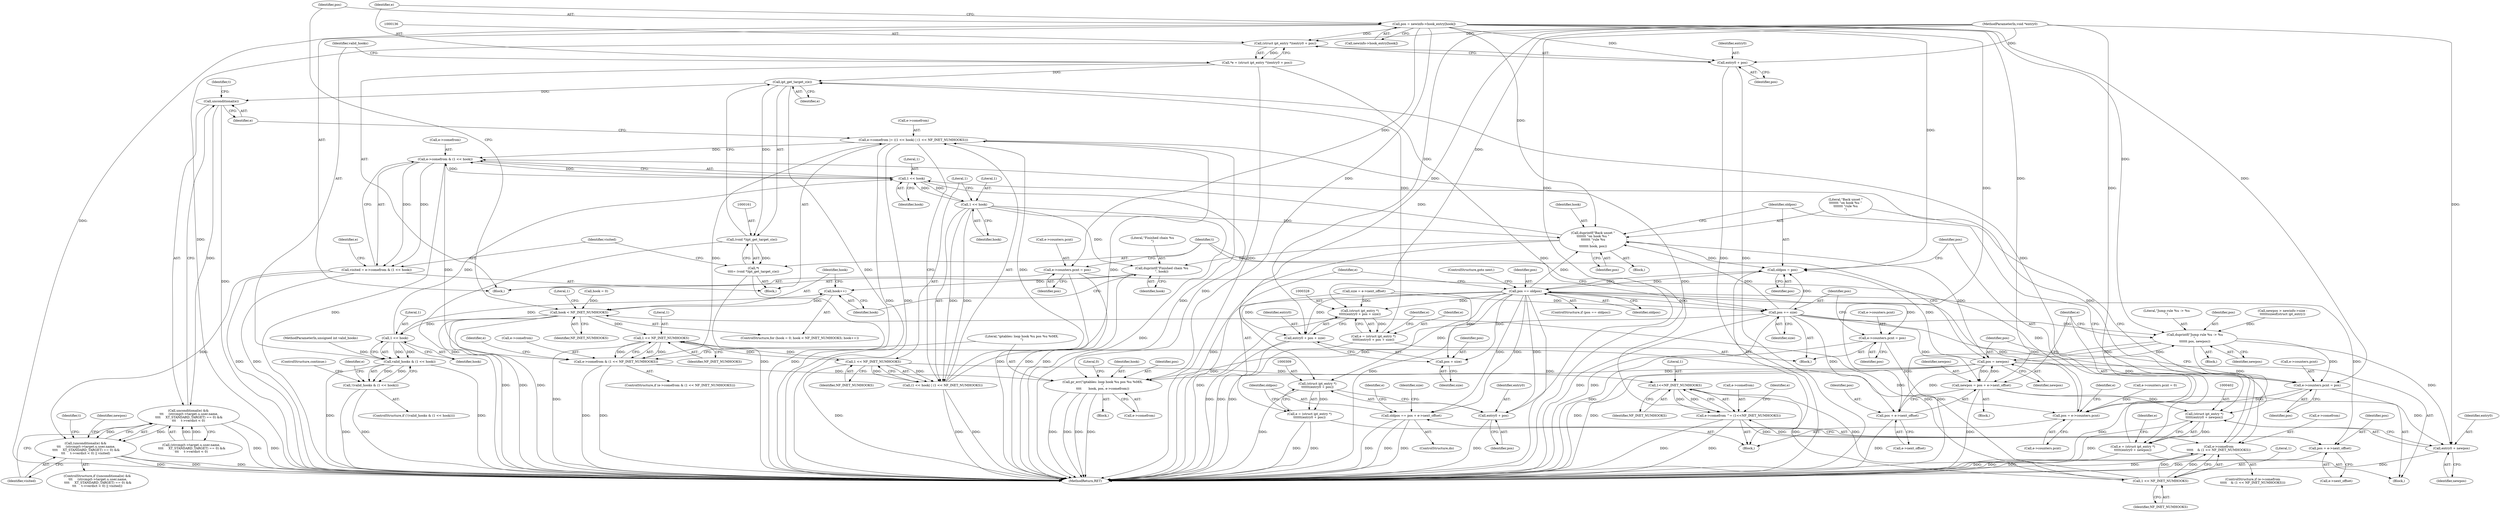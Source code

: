 digraph "0_linux_54d83fc74aa9ec72794373cb47432c5f7fb1a309_6@array" {
"1000125" [label="(Call,pos = newinfo->hook_entry[hook])"];
"1000135" [label="(Call,(struct ipt_entry *)(entry0 + pos))"];
"1000133" [label="(Call,*e = (struct ipt_entry *)(entry0 + pos))"];
"1000162" [label="(Call,ipt_get_target_c(e))"];
"1000160" [label="(Call,(void *)ipt_get_target_c(e))"];
"1000158" [label="(Call,*t\n\t\t\t\t= (void *)ipt_get_target_c(e))"];
"1000206" [label="(Call,unconditional(e))"];
"1000205" [label="(Call,unconditional(e) &&\n \t\t\t     (strcmp(t->target.u.user.name,\n \t\t\t\t     XT_STANDARD_TARGET) == 0) &&\n\t\t\t     t->verdict < 0)"];
"1000204" [label="(Call,(unconditional(e) &&\n \t\t\t     (strcmp(t->target.u.user.name,\n \t\t\t\t     XT_STANDARD_TARGET) == 0) &&\n\t\t\t     t->verdict < 0) || visited)"];
"1000137" [label="(Call,entry0 + pos)"];
"1000148" [label="(Call,e->counters.pcnt = pos)"];
"1000287" [label="(Call,pos = e->counters.pcnt)"];
"1000302" [label="(Call,pos == oldpos)"];
"1000280" [label="(Call,duprintf(\"Back unset \"\n\t\t\t\t\t\t\t \"on hook %u \"\n\t\t\t\t\t\t\t \"rule %u\n\",\n\t\t\t\t\t\t\t hook, pos))"];
"1000171" [label="(Call,1 << hook)"];
"1000167" [label="(Call,e->comefrom & (1 << hook))"];
"1000165" [label="(Call,visited = e->comefrom & (1 << hook))"];
"1000175" [label="(Call,e->comefrom & (1 << NF_INET_NUMHOOKS))"];
"1000183" [label="(Call,pr_err(\"iptables: loop hook %u pos %u %08X.\n\",\n\t\t\t\t       hook, pos, e->comefrom))"];
"1000192" [label="(Call,e->comefrom |= ((1 << hook) | (1 << NF_INET_NUMHOOKS)))"];
"1000264" [label="(Call,e->comefrom ^= (1<<NF_INET_NUMHOOKS))"];
"1000272" [label="(Call,e->comefrom\n\t\t\t\t\t    & (1 << NF_INET_NUMHOOKS))"];
"1000197" [label="(Call,1 << hook)"];
"1000196" [label="(Call,(1 << hook) | (1 << NF_INET_NUMHOOKS))"];
"1000417" [label="(Call,duprintf(\"Finished chain %u\n\", hook))"];
"1000121" [label="(Call,hook++)"];
"1000118" [label="(Call,hook < NF_INET_NUMHOOKS)"];
"1000144" [label="(Call,1 << hook)"];
"1000142" [label="(Call,valid_hooks & (1 << hook))"];
"1000141" [label="(Call,!(valid_hooks & (1 << hook)))"];
"1000179" [label="(Call,1 << NF_INET_NUMHOOKS)"];
"1000200" [label="(Call,1 << NF_INET_NUMHOOKS)"];
"1000268" [label="(Call,1<<NF_INET_NUMHOOKS)"];
"1000276" [label="(Call,1 << NF_INET_NUMHOOKS)"];
"1000284" [label="(Call,oldpos = pos)"];
"1000308" [label="(Call,(struct ipt_entry *)\n\t\t\t\t\t\t(entry0 + pos))"];
"1000306" [label="(Call,e = (struct ipt_entry *)\n\t\t\t\t\t\t(entry0 + pos))"];
"1000310" [label="(Call,entry0 + pos)"];
"1000313" [label="(Call,oldpos == pos + e->next_offset)"];
"1000315" [label="(Call,pos + e->next_offset)"];
"1000327" [label="(Call,(struct ipt_entry *)\n\t\t\t\t\t(entry0 + pos + size))"];
"1000325" [label="(Call,e = (struct ipt_entry *)\n\t\t\t\t\t(entry0 + pos + size))"];
"1000329" [label="(Call,entry0 + pos + size)"];
"1000331" [label="(Call,pos + size)"];
"1000334" [label="(Call,e->counters.pcnt = pos)"];
"1000341" [label="(Call,pos += size)"];
"1000386" [label="(Call,duprintf(\"Jump rule %u -> %u\n\",\n\t\t\t\t\t\t pos, newpos))"];
"1000401" [label="(Call,(struct ipt_entry *)\n\t\t\t\t\t(entry0 + newpos))"];
"1000399" [label="(Call,e = (struct ipt_entry *)\n\t\t\t\t\t(entry0 + newpos))"];
"1000403" [label="(Call,entry0 + newpos)"];
"1000406" [label="(Call,e->counters.pcnt = pos)"];
"1000413" [label="(Call,pos = newpos)"];
"1000392" [label="(Call,newpos = pos + e->next_offset)"];
"1000394" [label="(Call,pos + e->next_offset)"];
"1000204" [label="(Call,(unconditional(e) &&\n \t\t\t     (strcmp(t->target.u.user.name,\n \t\t\t\t     XT_STANDARD_TARGET) == 0) &&\n\t\t\t     t->verdict < 0) || visited)"];
"1000335" [label="(Call,e->counters.pcnt)"];
"1000393" [label="(Identifier,newpos)"];
"1000191" [label="(Literal,0)"];
"1000284" [label="(Call,oldpos = pos)"];
"1000149" [label="(Call,e->counters.pcnt)"];
"1000343" [label="(Identifier,size)"];
"1000180" [label="(Literal,1)"];
"1000297" [label="(Identifier,e)"];
"1000194" [label="(Identifier,e)"];
"1000409" [label="(Identifier,e)"];
"1000198" [label="(Literal,1)"];
"1000176" [label="(Call,e->comefrom)"];
"1000316" [label="(Identifier,pos)"];
"1000146" [label="(Identifier,hook)"];
"1000337" [label="(Identifier,e)"];
"1000304" [label="(Identifier,oldpos)"];
"1000144" [label="(Call,1 << hook)"];
"1000228" [label="(Block,)"];
"1000419" [label="(Identifier,hook)"];
"1000145" [label="(Literal,1)"];
"1000265" [label="(Call,e->comefrom)"];
"1000154" [label="(Identifier,pos)"];
"1000181" [label="(Identifier,NF_INET_NUMHOOKS)"];
"1000387" [label="(Literal,\"Jump rule %u -> %u\n\")"];
"1000151" [label="(Identifier,e)"];
"1000126" [label="(Identifier,pos)"];
"1000119" [label="(Identifier,hook)"];
"1000340" [label="(Identifier,pos)"];
"1000263" [label="(Block,)"];
"1000147" [label="(ControlStructure,continue;)"];
"1000278" [label="(Identifier,NF_INET_NUMHOOKS)"];
"1000206" [label="(Call,unconditional(e))"];
"1000121" [label="(Call,hook++)"];
"1000266" [label="(Identifier,e)"];
"1000313" [label="(Call,oldpos == pos + e->next_offset)"];
"1000285" [label="(Identifier,oldpos)"];
"1000133" [label="(Call,*e = (struct ipt_entry *)(entry0 + pos))"];
"1000139" [label="(Identifier,pos)"];
"1000406" [label="(Call,e->counters.pcnt = pos)"];
"1000137" [label="(Call,entry0 + pos)"];
"1000227" [label="(Identifier,visited)"];
"1000388" [label="(Identifier,pos)"];
"1000311" [label="(Identifier,entry0)"];
"1000165" [label="(Call,visited = e->comefrom & (1 << hook))"];
"1000159" [label="(Identifier,t)"];
"1000239" [label="(Identifier,t)"];
"1000183" [label="(Call,pr_err(\"iptables: loop hook %u pos %u %08X.\n\",\n\t\t\t\t       hook, pos, e->comefrom))"];
"1000417" [label="(Call,duprintf(\"Finished chain %u\n\", hook))"];
"1000141" [label="(Call,!(valid_hooks & (1 << hook)))"];
"1000270" [label="(Identifier,NF_INET_NUMHOOKS)"];
"1000202" [label="(Identifier,NF_INET_NUMHOOKS)"];
"1000400" [label="(Identifier,e)"];
"1000315" [label="(Call,pos + e->next_offset)"];
"1000193" [label="(Call,e->comefrom)"];
"1000414" [label="(Identifier,pos)"];
"1000289" [label="(Call,e->counters.pcnt)"];
"1000156" [label="(Block,)"];
"1000177" [label="(Identifier,e)"];
"1000314" [label="(Identifier,oldpos)"];
"1000306" [label="(Call,e = (struct ipt_entry *)\n\t\t\t\t\t\t(entry0 + pos))"];
"1000127" [label="(Call,newinfo->hook_entry[hook])"];
"1000334" [label="(Call,e->counters.pcnt = pos)"];
"1000404" [label="(Identifier,entry0)"];
"1000422" [label="(MethodReturn,RET)"];
"1000407" [label="(Call,e->counters.pcnt)"];
"1000207" [label="(Identifier,e)"];
"1000395" [label="(Identifier,pos)"];
"1000277" [label="(Literal,1)"];
"1000421" [label="(Literal,1)"];
"1000167" [label="(Call,e->comefrom & (1 << hook))"];
"1000345" [label="(Block,)"];
"1000333" [label="(Identifier,size)"];
"1000415" [label="(Identifier,newpos)"];
"1000199" [label="(Identifier,hook)"];
"1000192" [label="(Call,e->comefrom |= ((1 << hook) | (1 << NF_INET_NUMHOOKS)))"];
"1000396" [label="(Call,e->next_offset)"];
"1000185" [label="(Identifier,hook)"];
"1000264" [label="(Call,e->comefrom ^= (1<<NF_INET_NUMHOOKS))"];
"1000325" [label="(Call,e = (struct ipt_entry *)\n\t\t\t\t\t(entry0 + pos + size))"];
"1000120" [label="(Identifier,NF_INET_NUMHOOKS)"];
"1000403" [label="(Call,entry0 + newpos)"];
"1000320" [label="(Call,size = e->next_offset)"];
"1000283" [label="(Identifier,pos)"];
"1000332" [label="(Identifier,pos)"];
"1000331" [label="(Call,pos + size)"];
"1000208" [label="(Call,(strcmp(t->target.u.user.name,\n \t\t\t\t     XT_STANDARD_TARGET) == 0) &&\n\t\t\t     t->verdict < 0)"];
"1000329" [label="(Call,entry0 + pos + size)"];
"1000171" [label="(Call,1 << hook)"];
"1000215" [label="(Identifier,t)"];
"1000305" [label="(ControlStructure,goto next;)"];
"1000392" [label="(Call,newpos = pos + e->next_offset)"];
"1000327" [label="(Call,(struct ipt_entry *)\n\t\t\t\t\t(entry0 + pos + size))"];
"1000175" [label="(Call,e->comefrom & (1 << NF_INET_NUMHOOKS))"];
"1000166" [label="(Identifier,visited)"];
"1000174" [label="(ControlStructure,if (e->comefrom & (1 << NF_INET_NUMHOOKS)))"];
"1000196" [label="(Call,(1 << hook) | (1 << NF_INET_NUMHOOKS))"];
"1000125" [label="(Call,pos = newinfo->hook_entry[hook])"];
"1000160" [label="(Call,(void *)ipt_get_target_c(e))"];
"1000302" [label="(Call,pos == oldpos)"];
"1000342" [label="(Identifier,pos)"];
"1000182" [label="(Block,)"];
"1000412" [label="(Identifier,pos)"];
"1000303" [label="(Identifier,pos)"];
"1000122" [label="(Identifier,hook)"];
"1000279" [label="(Block,)"];
"1000179" [label="(Call,1 << NF_INET_NUMHOOKS)"];
"1000310" [label="(Call,entry0 + pos)"];
"1000280" [label="(Call,duprintf(\"Back unset \"\n\t\t\t\t\t\t\t \"on hook %u \"\n\t\t\t\t\t\t\t \"rule %u\n\",\n\t\t\t\t\t\t\t hook, pos))"];
"1000399" [label="(Call,e = (struct ipt_entry *)\n\t\t\t\t\t(entry0 + newpos))"];
"1000312" [label="(Identifier,pos)"];
"1000205" [label="(Call,unconditional(e) &&\n \t\t\t     (strcmp(t->target.u.user.name,\n \t\t\t\t     XT_STANDARD_TARGET) == 0) &&\n\t\t\t     t->verdict < 0)"];
"1000330" [label="(Identifier,entry0)"];
"1000281" [label="(Literal,\"Back unset \"\n\t\t\t\t\t\t\t \"on hook %u \"\n\t\t\t\t\t\t\t \"rule %u\n\")"];
"1000401" [label="(Call,(struct ipt_entry *)\n\t\t\t\t\t(entry0 + newpos))"];
"1000405" [label="(Identifier,newpos)"];
"1000110" [label="(MethodParameterIn,unsigned int valid_hooks)"];
"1000187" [label="(Call,e->comefrom)"];
"1000148" [label="(Call,e->counters.pcnt = pos)"];
"1000162" [label="(Call,ipt_get_target_c(e))"];
"1000184" [label="(Literal,\"iptables: loop hook %u pos %u %08X.\n\")"];
"1000142" [label="(Call,valid_hooks & (1 << hook))"];
"1000288" [label="(Identifier,pos)"];
"1000301" [label="(ControlStructure,if (pos == oldpos))"];
"1000307" [label="(Identifier,e)"];
"1000341" [label="(Call,pos += size)"];
"1000115" [label="(Call,hook = 0)"];
"1000143" [label="(Identifier,valid_hooks)"];
"1000321" [label="(Identifier,size)"];
"1000282" [label="(Identifier,hook)"];
"1000391" [label="(Block,)"];
"1000294" [label="(Call,e->counters.pcnt = 0)"];
"1000268" [label="(Call,1<<NF_INET_NUMHOOKS)"];
"1000418" [label="(Literal,\"Finished chain %u\n\")"];
"1000186" [label="(Identifier,pos)"];
"1000274" [label="(Identifier,e)"];
"1000135" [label="(Call,(struct ipt_entry *)(entry0 + pos))"];
"1000197" [label="(Call,1 << hook)"];
"1000138" [label="(Identifier,entry0)"];
"1000348" [label="(Identifier,newpos)"];
"1000273" [label="(Call,e->comefrom)"];
"1000203" [label="(ControlStructure,if ((unconditional(e) &&\n \t\t\t     (strcmp(t->target.u.user.name,\n \t\t\t\t     XT_STANDARD_TARGET) == 0) &&\n\t\t\t     t->verdict < 0) || visited))"];
"1000286" [label="(Identifier,pos)"];
"1000413" [label="(Call,pos = newpos)"];
"1000262" [label="(ControlStructure,do)"];
"1000163" [label="(Identifier,e)"];
"1000201" [label="(Literal,1)"];
"1000394" [label="(Call,pos + e->next_offset)"];
"1000173" [label="(Identifier,hook)"];
"1000372" [label="(Call,newpos > newinfo->size -\n\t\t\t\t\t\tsizeof(struct ipt_entry))"];
"1000123" [label="(Block,)"];
"1000272" [label="(Call,e->comefrom\n\t\t\t\t\t    & (1 << NF_INET_NUMHOOKS))"];
"1000271" [label="(ControlStructure,if (e->comefrom\n\t\t\t\t\t    & (1 << NF_INET_NUMHOOKS)))"];
"1000269" [label="(Literal,1)"];
"1000114" [label="(ControlStructure,for (hook = 0; hook < NF_INET_NUMHOOKS; hook++))"];
"1000287" [label="(Call,pos = e->counters.pcnt)"];
"1000158" [label="(Call,*t\n\t\t\t\t= (void *)ipt_get_target_c(e))"];
"1000200" [label="(Call,1 << NF_INET_NUMHOOKS)"];
"1000317" [label="(Call,e->next_offset)"];
"1000370" [label="(Block,)"];
"1000389" [label="(Identifier,newpos)"];
"1000308" [label="(Call,(struct ipt_entry *)\n\t\t\t\t\t\t(entry0 + pos))"];
"1000386" [label="(Call,duprintf(\"Jump rule %u -> %u\n\",\n\t\t\t\t\t\t pos, newpos))"];
"1000140" [label="(ControlStructure,if (!(valid_hooks & (1 << hook))))"];
"1000134" [label="(Identifier,e)"];
"1000276" [label="(Call,1 << NF_INET_NUMHOOKS)"];
"1000168" [label="(Call,e->comefrom)"];
"1000111" [label="(MethodParameterIn,void *entry0)"];
"1000172" [label="(Literal,1)"];
"1000118" [label="(Call,hook < NF_INET_NUMHOOKS)"];
"1000326" [label="(Identifier,e)"];
"1000125" -> "1000123"  [label="AST: "];
"1000125" -> "1000127"  [label="CFG: "];
"1000126" -> "1000125"  [label="AST: "];
"1000127" -> "1000125"  [label="AST: "];
"1000134" -> "1000125"  [label="CFG: "];
"1000125" -> "1000422"  [label="DDG: "];
"1000125" -> "1000135"  [label="DDG: "];
"1000125" -> "1000137"  [label="DDG: "];
"1000125" -> "1000148"  [label="DDG: "];
"1000125" -> "1000183"  [label="DDG: "];
"1000125" -> "1000280"  [label="DDG: "];
"1000125" -> "1000284"  [label="DDG: "];
"1000125" -> "1000386"  [label="DDG: "];
"1000125" -> "1000392"  [label="DDG: "];
"1000125" -> "1000394"  [label="DDG: "];
"1000125" -> "1000406"  [label="DDG: "];
"1000135" -> "1000133"  [label="AST: "];
"1000135" -> "1000137"  [label="CFG: "];
"1000136" -> "1000135"  [label="AST: "];
"1000137" -> "1000135"  [label="AST: "];
"1000133" -> "1000135"  [label="CFG: "];
"1000135" -> "1000422"  [label="DDG: "];
"1000135" -> "1000133"  [label="DDG: "];
"1000111" -> "1000135"  [label="DDG: "];
"1000133" -> "1000123"  [label="AST: "];
"1000134" -> "1000133"  [label="AST: "];
"1000143" -> "1000133"  [label="CFG: "];
"1000133" -> "1000422"  [label="DDG: "];
"1000133" -> "1000422"  [label="DDG: "];
"1000133" -> "1000162"  [label="DDG: "];
"1000162" -> "1000160"  [label="AST: "];
"1000162" -> "1000163"  [label="CFG: "];
"1000163" -> "1000162"  [label="AST: "];
"1000160" -> "1000162"  [label="CFG: "];
"1000162" -> "1000422"  [label="DDG: "];
"1000162" -> "1000160"  [label="DDG: "];
"1000325" -> "1000162"  [label="DDG: "];
"1000399" -> "1000162"  [label="DDG: "];
"1000162" -> "1000206"  [label="DDG: "];
"1000160" -> "1000158"  [label="AST: "];
"1000161" -> "1000160"  [label="AST: "];
"1000158" -> "1000160"  [label="CFG: "];
"1000160" -> "1000422"  [label="DDG: "];
"1000160" -> "1000158"  [label="DDG: "];
"1000158" -> "1000156"  [label="AST: "];
"1000159" -> "1000158"  [label="AST: "];
"1000166" -> "1000158"  [label="CFG: "];
"1000158" -> "1000422"  [label="DDG: "];
"1000158" -> "1000422"  [label="DDG: "];
"1000206" -> "1000205"  [label="AST: "];
"1000206" -> "1000207"  [label="CFG: "];
"1000207" -> "1000206"  [label="AST: "];
"1000215" -> "1000206"  [label="CFG: "];
"1000205" -> "1000206"  [label="CFG: "];
"1000206" -> "1000422"  [label="DDG: "];
"1000206" -> "1000205"  [label="DDG: "];
"1000205" -> "1000204"  [label="AST: "];
"1000205" -> "1000208"  [label="CFG: "];
"1000208" -> "1000205"  [label="AST: "];
"1000227" -> "1000205"  [label="CFG: "];
"1000204" -> "1000205"  [label="CFG: "];
"1000205" -> "1000422"  [label="DDG: "];
"1000205" -> "1000422"  [label="DDG: "];
"1000205" -> "1000204"  [label="DDG: "];
"1000205" -> "1000204"  [label="DDG: "];
"1000208" -> "1000205"  [label="DDG: "];
"1000208" -> "1000205"  [label="DDG: "];
"1000204" -> "1000203"  [label="AST: "];
"1000204" -> "1000227"  [label="CFG: "];
"1000227" -> "1000204"  [label="AST: "];
"1000239" -> "1000204"  [label="CFG: "];
"1000348" -> "1000204"  [label="CFG: "];
"1000204" -> "1000422"  [label="DDG: "];
"1000204" -> "1000422"  [label="DDG: "];
"1000204" -> "1000422"  [label="DDG: "];
"1000165" -> "1000204"  [label="DDG: "];
"1000137" -> "1000139"  [label="CFG: "];
"1000138" -> "1000137"  [label="AST: "];
"1000139" -> "1000137"  [label="AST: "];
"1000137" -> "1000422"  [label="DDG: "];
"1000137" -> "1000422"  [label="DDG: "];
"1000111" -> "1000137"  [label="DDG: "];
"1000148" -> "1000123"  [label="AST: "];
"1000148" -> "1000154"  [label="CFG: "];
"1000149" -> "1000148"  [label="AST: "];
"1000154" -> "1000148"  [label="AST: "];
"1000159" -> "1000148"  [label="CFG: "];
"1000148" -> "1000422"  [label="DDG: "];
"1000148" -> "1000422"  [label="DDG: "];
"1000148" -> "1000287"  [label="DDG: "];
"1000287" -> "1000263"  [label="AST: "];
"1000287" -> "1000289"  [label="CFG: "];
"1000288" -> "1000287"  [label="AST: "];
"1000289" -> "1000287"  [label="AST: "];
"1000297" -> "1000287"  [label="CFG: "];
"1000406" -> "1000287"  [label="DDG: "];
"1000294" -> "1000287"  [label="DDG: "];
"1000334" -> "1000287"  [label="DDG: "];
"1000287" -> "1000302"  [label="DDG: "];
"1000302" -> "1000301"  [label="AST: "];
"1000302" -> "1000304"  [label="CFG: "];
"1000303" -> "1000302"  [label="AST: "];
"1000304" -> "1000302"  [label="AST: "];
"1000305" -> "1000302"  [label="CFG: "];
"1000307" -> "1000302"  [label="CFG: "];
"1000302" -> "1000422"  [label="DDG: "];
"1000302" -> "1000422"  [label="DDG: "];
"1000302" -> "1000422"  [label="DDG: "];
"1000302" -> "1000280"  [label="DDG: "];
"1000302" -> "1000284"  [label="DDG: "];
"1000284" -> "1000302"  [label="DDG: "];
"1000302" -> "1000308"  [label="DDG: "];
"1000302" -> "1000310"  [label="DDG: "];
"1000302" -> "1000313"  [label="DDG: "];
"1000302" -> "1000313"  [label="DDG: "];
"1000302" -> "1000315"  [label="DDG: "];
"1000302" -> "1000327"  [label="DDG: "];
"1000302" -> "1000329"  [label="DDG: "];
"1000302" -> "1000331"  [label="DDG: "];
"1000302" -> "1000334"  [label="DDG: "];
"1000302" -> "1000341"  [label="DDG: "];
"1000280" -> "1000279"  [label="AST: "];
"1000280" -> "1000283"  [label="CFG: "];
"1000281" -> "1000280"  [label="AST: "];
"1000282" -> "1000280"  [label="AST: "];
"1000283" -> "1000280"  [label="AST: "];
"1000285" -> "1000280"  [label="CFG: "];
"1000280" -> "1000422"  [label="DDG: "];
"1000280" -> "1000171"  [label="DDG: "];
"1000197" -> "1000280"  [label="DDG: "];
"1000413" -> "1000280"  [label="DDG: "];
"1000341" -> "1000280"  [label="DDG: "];
"1000280" -> "1000284"  [label="DDG: "];
"1000280" -> "1000417"  [label="DDG: "];
"1000171" -> "1000167"  [label="AST: "];
"1000171" -> "1000173"  [label="CFG: "];
"1000172" -> "1000171"  [label="AST: "];
"1000173" -> "1000171"  [label="AST: "];
"1000167" -> "1000171"  [label="CFG: "];
"1000171" -> "1000167"  [label="DDG: "];
"1000171" -> "1000167"  [label="DDG: "];
"1000197" -> "1000171"  [label="DDG: "];
"1000144" -> "1000171"  [label="DDG: "];
"1000171" -> "1000183"  [label="DDG: "];
"1000171" -> "1000197"  [label="DDG: "];
"1000167" -> "1000165"  [label="AST: "];
"1000168" -> "1000167"  [label="AST: "];
"1000165" -> "1000167"  [label="CFG: "];
"1000167" -> "1000422"  [label="DDG: "];
"1000167" -> "1000165"  [label="DDG: "];
"1000167" -> "1000165"  [label="DDG: "];
"1000272" -> "1000167"  [label="DDG: "];
"1000192" -> "1000167"  [label="DDG: "];
"1000167" -> "1000175"  [label="DDG: "];
"1000165" -> "1000156"  [label="AST: "];
"1000166" -> "1000165"  [label="AST: "];
"1000177" -> "1000165"  [label="CFG: "];
"1000165" -> "1000422"  [label="DDG: "];
"1000165" -> "1000422"  [label="DDG: "];
"1000175" -> "1000174"  [label="AST: "];
"1000175" -> "1000179"  [label="CFG: "];
"1000176" -> "1000175"  [label="AST: "];
"1000179" -> "1000175"  [label="AST: "];
"1000184" -> "1000175"  [label="CFG: "];
"1000194" -> "1000175"  [label="CFG: "];
"1000175" -> "1000422"  [label="DDG: "];
"1000175" -> "1000422"  [label="DDG: "];
"1000179" -> "1000175"  [label="DDG: "];
"1000179" -> "1000175"  [label="DDG: "];
"1000175" -> "1000183"  [label="DDG: "];
"1000175" -> "1000192"  [label="DDG: "];
"1000183" -> "1000182"  [label="AST: "];
"1000183" -> "1000187"  [label="CFG: "];
"1000184" -> "1000183"  [label="AST: "];
"1000185" -> "1000183"  [label="AST: "];
"1000186" -> "1000183"  [label="AST: "];
"1000187" -> "1000183"  [label="AST: "];
"1000191" -> "1000183"  [label="CFG: "];
"1000183" -> "1000422"  [label="DDG: "];
"1000183" -> "1000422"  [label="DDG: "];
"1000183" -> "1000422"  [label="DDG: "];
"1000183" -> "1000422"  [label="DDG: "];
"1000413" -> "1000183"  [label="DDG: "];
"1000341" -> "1000183"  [label="DDG: "];
"1000192" -> "1000156"  [label="AST: "];
"1000192" -> "1000196"  [label="CFG: "];
"1000193" -> "1000192"  [label="AST: "];
"1000196" -> "1000192"  [label="AST: "];
"1000207" -> "1000192"  [label="CFG: "];
"1000192" -> "1000422"  [label="DDG: "];
"1000192" -> "1000422"  [label="DDG: "];
"1000192" -> "1000422"  [label="DDG: "];
"1000196" -> "1000192"  [label="DDG: "];
"1000196" -> "1000192"  [label="DDG: "];
"1000192" -> "1000264"  [label="DDG: "];
"1000264" -> "1000263"  [label="AST: "];
"1000264" -> "1000268"  [label="CFG: "];
"1000265" -> "1000264"  [label="AST: "];
"1000268" -> "1000264"  [label="AST: "];
"1000274" -> "1000264"  [label="CFG: "];
"1000264" -> "1000422"  [label="DDG: "];
"1000264" -> "1000422"  [label="DDG: "];
"1000272" -> "1000264"  [label="DDG: "];
"1000268" -> "1000264"  [label="DDG: "];
"1000268" -> "1000264"  [label="DDG: "];
"1000264" -> "1000272"  [label="DDG: "];
"1000272" -> "1000271"  [label="AST: "];
"1000272" -> "1000276"  [label="CFG: "];
"1000273" -> "1000272"  [label="AST: "];
"1000276" -> "1000272"  [label="AST: "];
"1000281" -> "1000272"  [label="CFG: "];
"1000285" -> "1000272"  [label="CFG: "];
"1000272" -> "1000422"  [label="DDG: "];
"1000272" -> "1000422"  [label="DDG: "];
"1000272" -> "1000422"  [label="DDG: "];
"1000276" -> "1000272"  [label="DDG: "];
"1000276" -> "1000272"  [label="DDG: "];
"1000197" -> "1000196"  [label="AST: "];
"1000197" -> "1000199"  [label="CFG: "];
"1000198" -> "1000197"  [label="AST: "];
"1000199" -> "1000197"  [label="AST: "];
"1000201" -> "1000197"  [label="CFG: "];
"1000197" -> "1000422"  [label="DDG: "];
"1000197" -> "1000196"  [label="DDG: "];
"1000197" -> "1000196"  [label="DDG: "];
"1000197" -> "1000417"  [label="DDG: "];
"1000196" -> "1000200"  [label="CFG: "];
"1000200" -> "1000196"  [label="AST: "];
"1000196" -> "1000422"  [label="DDG: "];
"1000196" -> "1000422"  [label="DDG: "];
"1000200" -> "1000196"  [label="DDG: "];
"1000200" -> "1000196"  [label="DDG: "];
"1000417" -> "1000123"  [label="AST: "];
"1000417" -> "1000419"  [label="CFG: "];
"1000418" -> "1000417"  [label="AST: "];
"1000419" -> "1000417"  [label="AST: "];
"1000122" -> "1000417"  [label="CFG: "];
"1000417" -> "1000422"  [label="DDG: "];
"1000417" -> "1000121"  [label="DDG: "];
"1000121" -> "1000114"  [label="AST: "];
"1000121" -> "1000122"  [label="CFG: "];
"1000122" -> "1000121"  [label="AST: "];
"1000119" -> "1000121"  [label="CFG: "];
"1000121" -> "1000118"  [label="DDG: "];
"1000144" -> "1000121"  [label="DDG: "];
"1000118" -> "1000114"  [label="AST: "];
"1000118" -> "1000120"  [label="CFG: "];
"1000119" -> "1000118"  [label="AST: "];
"1000120" -> "1000118"  [label="AST: "];
"1000126" -> "1000118"  [label="CFG: "];
"1000421" -> "1000118"  [label="CFG: "];
"1000118" -> "1000422"  [label="DDG: "];
"1000118" -> "1000422"  [label="DDG: "];
"1000118" -> "1000422"  [label="DDG: "];
"1000115" -> "1000118"  [label="DDG: "];
"1000276" -> "1000118"  [label="DDG: "];
"1000118" -> "1000144"  [label="DDG: "];
"1000118" -> "1000179"  [label="DDG: "];
"1000144" -> "1000142"  [label="AST: "];
"1000144" -> "1000146"  [label="CFG: "];
"1000145" -> "1000144"  [label="AST: "];
"1000146" -> "1000144"  [label="AST: "];
"1000142" -> "1000144"  [label="CFG: "];
"1000144" -> "1000142"  [label="DDG: "];
"1000144" -> "1000142"  [label="DDG: "];
"1000142" -> "1000141"  [label="AST: "];
"1000143" -> "1000142"  [label="AST: "];
"1000141" -> "1000142"  [label="CFG: "];
"1000142" -> "1000422"  [label="DDG: "];
"1000142" -> "1000422"  [label="DDG: "];
"1000142" -> "1000141"  [label="DDG: "];
"1000142" -> "1000141"  [label="DDG: "];
"1000110" -> "1000142"  [label="DDG: "];
"1000141" -> "1000140"  [label="AST: "];
"1000147" -> "1000141"  [label="CFG: "];
"1000151" -> "1000141"  [label="CFG: "];
"1000141" -> "1000422"  [label="DDG: "];
"1000141" -> "1000422"  [label="DDG: "];
"1000179" -> "1000181"  [label="CFG: "];
"1000180" -> "1000179"  [label="AST: "];
"1000181" -> "1000179"  [label="AST: "];
"1000179" -> "1000422"  [label="DDG: "];
"1000276" -> "1000179"  [label="DDG: "];
"1000200" -> "1000179"  [label="DDG: "];
"1000179" -> "1000200"  [label="DDG: "];
"1000200" -> "1000202"  [label="CFG: "];
"1000201" -> "1000200"  [label="AST: "];
"1000202" -> "1000200"  [label="AST: "];
"1000200" -> "1000422"  [label="DDG: "];
"1000200" -> "1000268"  [label="DDG: "];
"1000268" -> "1000270"  [label="CFG: "];
"1000269" -> "1000268"  [label="AST: "];
"1000270" -> "1000268"  [label="AST: "];
"1000276" -> "1000268"  [label="DDG: "];
"1000268" -> "1000276"  [label="DDG: "];
"1000276" -> "1000278"  [label="CFG: "];
"1000277" -> "1000276"  [label="AST: "];
"1000278" -> "1000276"  [label="AST: "];
"1000284" -> "1000263"  [label="AST: "];
"1000284" -> "1000286"  [label="CFG: "];
"1000285" -> "1000284"  [label="AST: "];
"1000286" -> "1000284"  [label="AST: "];
"1000288" -> "1000284"  [label="CFG: "];
"1000413" -> "1000284"  [label="DDG: "];
"1000341" -> "1000284"  [label="DDG: "];
"1000308" -> "1000306"  [label="AST: "];
"1000308" -> "1000310"  [label="CFG: "];
"1000309" -> "1000308"  [label="AST: "];
"1000310" -> "1000308"  [label="AST: "];
"1000306" -> "1000308"  [label="CFG: "];
"1000308" -> "1000422"  [label="DDG: "];
"1000308" -> "1000306"  [label="DDG: "];
"1000111" -> "1000308"  [label="DDG: "];
"1000306" -> "1000263"  [label="AST: "];
"1000307" -> "1000306"  [label="AST: "];
"1000314" -> "1000306"  [label="CFG: "];
"1000306" -> "1000422"  [label="DDG: "];
"1000306" -> "1000422"  [label="DDG: "];
"1000310" -> "1000312"  [label="CFG: "];
"1000311" -> "1000310"  [label="AST: "];
"1000312" -> "1000310"  [label="AST: "];
"1000310" -> "1000422"  [label="DDG: "];
"1000111" -> "1000310"  [label="DDG: "];
"1000313" -> "1000262"  [label="AST: "];
"1000313" -> "1000315"  [label="CFG: "];
"1000314" -> "1000313"  [label="AST: "];
"1000315" -> "1000313"  [label="AST: "];
"1000266" -> "1000313"  [label="CFG: "];
"1000321" -> "1000313"  [label="CFG: "];
"1000313" -> "1000422"  [label="DDG: "];
"1000313" -> "1000422"  [label="DDG: "];
"1000313" -> "1000422"  [label="DDG: "];
"1000315" -> "1000317"  [label="CFG: "];
"1000316" -> "1000315"  [label="AST: "];
"1000317" -> "1000315"  [label="AST: "];
"1000315" -> "1000422"  [label="DDG: "];
"1000327" -> "1000325"  [label="AST: "];
"1000327" -> "1000329"  [label="CFG: "];
"1000328" -> "1000327"  [label="AST: "];
"1000329" -> "1000327"  [label="AST: "];
"1000325" -> "1000327"  [label="CFG: "];
"1000327" -> "1000422"  [label="DDG: "];
"1000327" -> "1000325"  [label="DDG: "];
"1000111" -> "1000327"  [label="DDG: "];
"1000320" -> "1000327"  [label="DDG: "];
"1000325" -> "1000228"  [label="AST: "];
"1000326" -> "1000325"  [label="AST: "];
"1000337" -> "1000325"  [label="CFG: "];
"1000325" -> "1000422"  [label="DDG: "];
"1000329" -> "1000331"  [label="CFG: "];
"1000330" -> "1000329"  [label="AST: "];
"1000331" -> "1000329"  [label="AST: "];
"1000329" -> "1000422"  [label="DDG: "];
"1000329" -> "1000422"  [label="DDG: "];
"1000111" -> "1000329"  [label="DDG: "];
"1000320" -> "1000329"  [label="DDG: "];
"1000331" -> "1000333"  [label="CFG: "];
"1000332" -> "1000331"  [label="AST: "];
"1000333" -> "1000331"  [label="AST: "];
"1000320" -> "1000331"  [label="DDG: "];
"1000334" -> "1000228"  [label="AST: "];
"1000334" -> "1000340"  [label="CFG: "];
"1000335" -> "1000334"  [label="AST: "];
"1000340" -> "1000334"  [label="AST: "];
"1000342" -> "1000334"  [label="CFG: "];
"1000334" -> "1000422"  [label="DDG: "];
"1000341" -> "1000228"  [label="AST: "];
"1000341" -> "1000343"  [label="CFG: "];
"1000342" -> "1000341"  [label="AST: "];
"1000343" -> "1000341"  [label="AST: "];
"1000159" -> "1000341"  [label="CFG: "];
"1000341" -> "1000422"  [label="DDG: "];
"1000341" -> "1000422"  [label="DDG: "];
"1000320" -> "1000341"  [label="DDG: "];
"1000341" -> "1000386"  [label="DDG: "];
"1000341" -> "1000392"  [label="DDG: "];
"1000341" -> "1000394"  [label="DDG: "];
"1000341" -> "1000406"  [label="DDG: "];
"1000386" -> "1000370"  [label="AST: "];
"1000386" -> "1000389"  [label="CFG: "];
"1000387" -> "1000386"  [label="AST: "];
"1000388" -> "1000386"  [label="AST: "];
"1000389" -> "1000386"  [label="AST: "];
"1000400" -> "1000386"  [label="CFG: "];
"1000386" -> "1000422"  [label="DDG: "];
"1000413" -> "1000386"  [label="DDG: "];
"1000372" -> "1000386"  [label="DDG: "];
"1000386" -> "1000401"  [label="DDG: "];
"1000386" -> "1000403"  [label="DDG: "];
"1000386" -> "1000406"  [label="DDG: "];
"1000386" -> "1000413"  [label="DDG: "];
"1000401" -> "1000399"  [label="AST: "];
"1000401" -> "1000403"  [label="CFG: "];
"1000402" -> "1000401"  [label="AST: "];
"1000403" -> "1000401"  [label="AST: "];
"1000399" -> "1000401"  [label="CFG: "];
"1000401" -> "1000422"  [label="DDG: "];
"1000401" -> "1000399"  [label="DDG: "];
"1000111" -> "1000401"  [label="DDG: "];
"1000392" -> "1000401"  [label="DDG: "];
"1000399" -> "1000345"  [label="AST: "];
"1000400" -> "1000399"  [label="AST: "];
"1000409" -> "1000399"  [label="CFG: "];
"1000399" -> "1000422"  [label="DDG: "];
"1000403" -> "1000405"  [label="CFG: "];
"1000404" -> "1000403"  [label="AST: "];
"1000405" -> "1000403"  [label="AST: "];
"1000403" -> "1000422"  [label="DDG: "];
"1000111" -> "1000403"  [label="DDG: "];
"1000392" -> "1000403"  [label="DDG: "];
"1000406" -> "1000345"  [label="AST: "];
"1000406" -> "1000412"  [label="CFG: "];
"1000407" -> "1000406"  [label="AST: "];
"1000412" -> "1000406"  [label="AST: "];
"1000414" -> "1000406"  [label="CFG: "];
"1000406" -> "1000422"  [label="DDG: "];
"1000413" -> "1000406"  [label="DDG: "];
"1000413" -> "1000345"  [label="AST: "];
"1000413" -> "1000415"  [label="CFG: "];
"1000414" -> "1000413"  [label="AST: "];
"1000415" -> "1000413"  [label="AST: "];
"1000159" -> "1000413"  [label="CFG: "];
"1000413" -> "1000422"  [label="DDG: "];
"1000413" -> "1000422"  [label="DDG: "];
"1000413" -> "1000392"  [label="DDG: "];
"1000413" -> "1000394"  [label="DDG: "];
"1000392" -> "1000413"  [label="DDG: "];
"1000392" -> "1000391"  [label="AST: "];
"1000392" -> "1000394"  [label="CFG: "];
"1000393" -> "1000392"  [label="AST: "];
"1000394" -> "1000392"  [label="AST: "];
"1000400" -> "1000392"  [label="CFG: "];
"1000392" -> "1000422"  [label="DDG: "];
"1000394" -> "1000396"  [label="CFG: "];
"1000395" -> "1000394"  [label="AST: "];
"1000396" -> "1000394"  [label="AST: "];
"1000394" -> "1000422"  [label="DDG: "];
}
